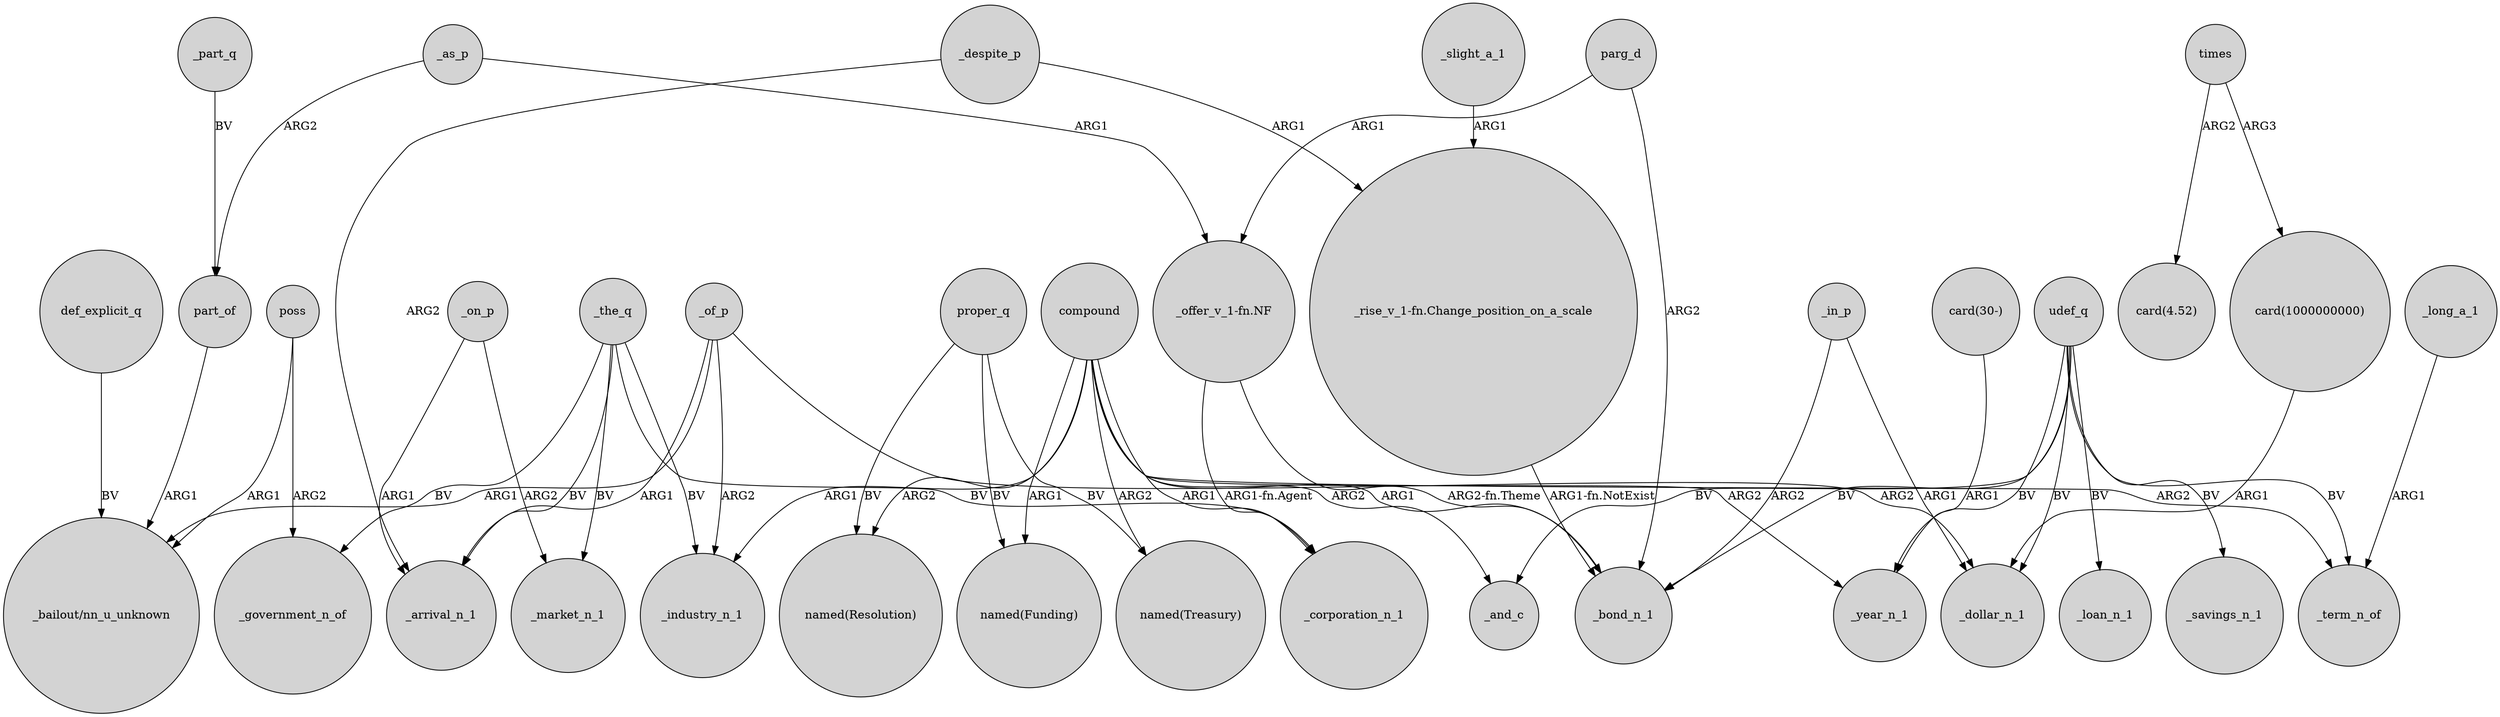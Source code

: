 digraph {
	node [shape=circle style=filled]
	compound -> "named(Treasury)" [label=ARG2]
	compound -> "named(Funding)" [label=ARG1]
	"_offer_v_1-fn.NF" -> _corporation_n_1 [label="ARG1-fn.Agent"]
	_despite_p -> "_rise_v_1-fn.Change_position_on_a_scale" [label=ARG1]
	part_of -> "_bailout/nn_u_unknown" [label=ARG1]
	compound -> _term_n_of [label=ARG2]
	_in_p -> _bond_n_1 [label=ARG2]
	parg_d -> _bond_n_1 [label=ARG2]
	_the_q -> _corporation_n_1 [label=BV]
	_of_p -> _arrival_n_1 [label=ARG1]
	_as_p -> part_of [label=ARG2]
	udef_q -> _loan_n_1 [label=BV]
	compound -> _bond_n_1 [label=ARG1]
	_on_p -> _market_n_1 [label=ARG2]
	poss -> "_bailout/nn_u_unknown" [label=ARG1]
	compound -> _industry_n_1 [label=ARG1]
	"card(30-)" -> _year_n_1 [label=ARG1]
	udef_q -> _savings_n_1 [label=BV]
	_the_q -> _industry_n_1 [label=BV]
	times -> "card(4.52)" [label=ARG2]
	_of_p -> _industry_n_1 [label=ARG2]
	_part_q -> part_of [label=BV]
	times -> "card(1000000000)" [label=ARG3]
	"_offer_v_1-fn.NF" -> _bond_n_1 [label="ARG2-fn.Theme"]
	_the_q -> _arrival_n_1 [label=BV]
	udef_q -> _bond_n_1 [label=BV]
	compound -> _and_c [label=ARG2]
	_despite_p -> _arrival_n_1 [label=ARG2]
	compound -> _corporation_n_1 [label=ARG1]
	_slight_a_1 -> "_rise_v_1-fn.Change_position_on_a_scale" [label=ARG1]
	udef_q -> _term_n_of [label=BV]
	proper_q -> "named(Resolution)" [label=BV]
	_as_p -> "_offer_v_1-fn.NF" [label=ARG1]
	_on_p -> _arrival_n_1 [label=ARG1]
	proper_q -> "named(Treasury)" [label=BV]
	compound -> _year_n_1 [label=ARG2]
	_the_q -> _government_n_of [label=BV]
	udef_q -> _year_n_1 [label=BV]
	_in_p -> _dollar_n_1 [label=ARG1]
	_of_p -> _dollar_n_1 [label=ARG2]
	_of_p -> "_bailout/nn_u_unknown" [label=ARG1]
	proper_q -> "named(Funding)" [label=BV]
	"card(1000000000)" -> _dollar_n_1 [label=ARG1]
	_the_q -> _market_n_1 [label=BV]
	udef_q -> _and_c [label=BV]
	parg_d -> "_offer_v_1-fn.NF" [label=ARG1]
	def_explicit_q -> "_bailout/nn_u_unknown" [label=BV]
	poss -> _government_n_of [label=ARG2]
	_long_a_1 -> _term_n_of [label=ARG1]
	udef_q -> _dollar_n_1 [label=BV]
	"_rise_v_1-fn.Change_position_on_a_scale" -> _bond_n_1 [label="ARG1-fn.NotExist"]
	compound -> "named(Resolution)" [label=ARG2]
}
